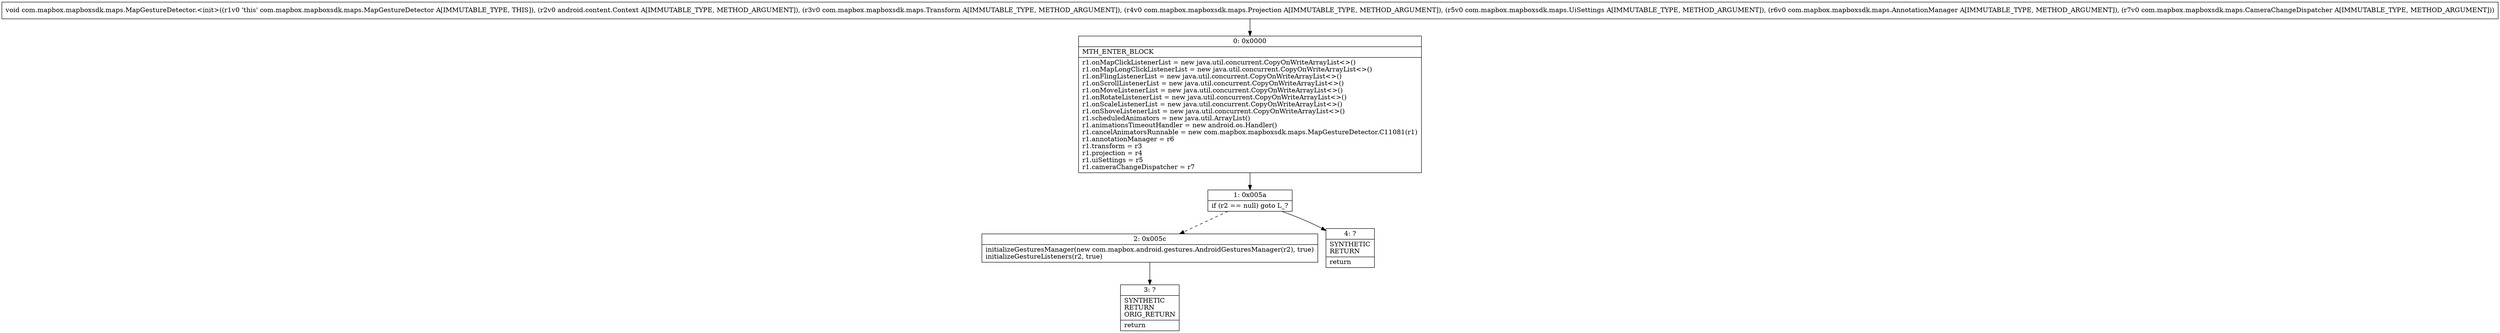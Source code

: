 digraph "CFG forcom.mapbox.mapboxsdk.maps.MapGestureDetector.\<init\>(Landroid\/content\/Context;Lcom\/mapbox\/mapboxsdk\/maps\/Transform;Lcom\/mapbox\/mapboxsdk\/maps\/Projection;Lcom\/mapbox\/mapboxsdk\/maps\/UiSettings;Lcom\/mapbox\/mapboxsdk\/maps\/AnnotationManager;Lcom\/mapbox\/mapboxsdk\/maps\/CameraChangeDispatcher;)V" {
Node_0 [shape=record,label="{0\:\ 0x0000|MTH_ENTER_BLOCK\l|r1.onMapClickListenerList = new java.util.concurrent.CopyOnWriteArrayList\<\>()\lr1.onMapLongClickListenerList = new java.util.concurrent.CopyOnWriteArrayList\<\>()\lr1.onFlingListenerList = new java.util.concurrent.CopyOnWriteArrayList\<\>()\lr1.onScrollListenerList = new java.util.concurrent.CopyOnWriteArrayList\<\>()\lr1.onMoveListenerList = new java.util.concurrent.CopyOnWriteArrayList\<\>()\lr1.onRotateListenerList = new java.util.concurrent.CopyOnWriteArrayList\<\>()\lr1.onScaleListenerList = new java.util.concurrent.CopyOnWriteArrayList\<\>()\lr1.onShoveListenerList = new java.util.concurrent.CopyOnWriteArrayList\<\>()\lr1.scheduledAnimators = new java.util.ArrayList()\lr1.animationsTimeoutHandler = new android.os.Handler()\lr1.cancelAnimatorsRunnable = new com.mapbox.mapboxsdk.maps.MapGestureDetector.C11081(r1)\lr1.annotationManager = r6\lr1.transform = r3\lr1.projection = r4\lr1.uiSettings = r5\lr1.cameraChangeDispatcher = r7\l}"];
Node_1 [shape=record,label="{1\:\ 0x005a|if (r2 == null) goto L_?\l}"];
Node_2 [shape=record,label="{2\:\ 0x005c|initializeGesturesManager(new com.mapbox.android.gestures.AndroidGesturesManager(r2), true)\linitializeGestureListeners(r2, true)\l}"];
Node_3 [shape=record,label="{3\:\ ?|SYNTHETIC\lRETURN\lORIG_RETURN\l|return\l}"];
Node_4 [shape=record,label="{4\:\ ?|SYNTHETIC\lRETURN\l|return\l}"];
MethodNode[shape=record,label="{void com.mapbox.mapboxsdk.maps.MapGestureDetector.\<init\>((r1v0 'this' com.mapbox.mapboxsdk.maps.MapGestureDetector A[IMMUTABLE_TYPE, THIS]), (r2v0 android.content.Context A[IMMUTABLE_TYPE, METHOD_ARGUMENT]), (r3v0 com.mapbox.mapboxsdk.maps.Transform A[IMMUTABLE_TYPE, METHOD_ARGUMENT]), (r4v0 com.mapbox.mapboxsdk.maps.Projection A[IMMUTABLE_TYPE, METHOD_ARGUMENT]), (r5v0 com.mapbox.mapboxsdk.maps.UiSettings A[IMMUTABLE_TYPE, METHOD_ARGUMENT]), (r6v0 com.mapbox.mapboxsdk.maps.AnnotationManager A[IMMUTABLE_TYPE, METHOD_ARGUMENT]), (r7v0 com.mapbox.mapboxsdk.maps.CameraChangeDispatcher A[IMMUTABLE_TYPE, METHOD_ARGUMENT])) }"];
MethodNode -> Node_0;
Node_0 -> Node_1;
Node_1 -> Node_2[style=dashed];
Node_1 -> Node_4;
Node_2 -> Node_3;
}

